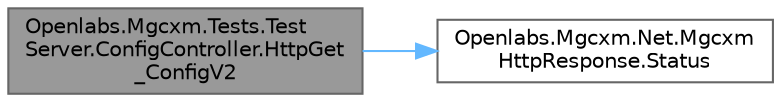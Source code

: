 digraph "Openlabs.Mgcxm.Tests.TestServer.ConfigController.HttpGet_ConfigV2"
{
 // LATEX_PDF_SIZE
  bgcolor="transparent";
  edge [fontname=Helvetica,fontsize=10,labelfontname=Helvetica,labelfontsize=10];
  node [fontname=Helvetica,fontsize=10,shape=box,height=0.2,width=0.4];
  rankdir="LR";
  Node1 [id="Node000001",label="Openlabs.Mgcxm.Tests.Test\lServer.ConfigController.HttpGet\l_ConfigV2",height=0.2,width=0.4,color="gray40", fillcolor="grey60", style="filled", fontcolor="black",tooltip=" "];
  Node1 -> Node2 [id="edge2_Node000001_Node000002",color="steelblue1",style="solid",tooltip=" "];
  Node2 [id="Node000002",label="Openlabs.Mgcxm.Net.Mgcxm\lHttpResponse.Status",height=0.2,width=0.4,color="grey40", fillcolor="white", style="filled",URL="$class_openlabs_1_1_mgcxm_1_1_net_1_1_mgcxm_http_response.html#adc1b22b68bfa0cb2b9f0d5c86d23cd07",tooltip="Sets the HTTP status code of the response."];
}
